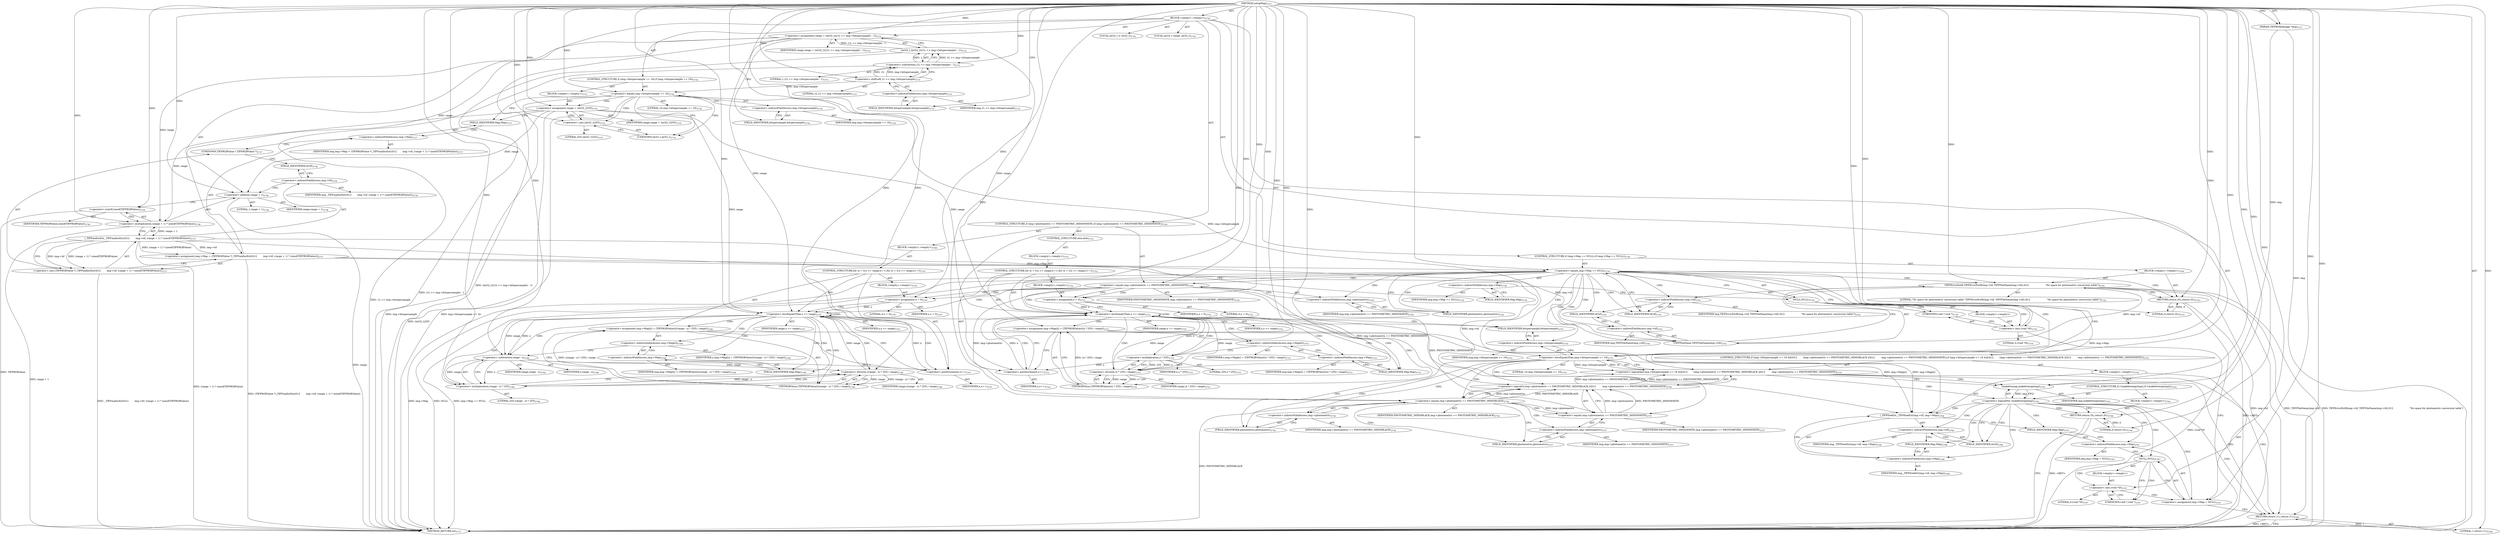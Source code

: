 digraph "setupMap" {  
"60958" [label = <(METHOD,setupMap)<SUB>2727</SUB>> ]
"60959" [label = <(PARAM,TIFFRGBAImage *img)<SUB>2727</SUB>> ]
"60960" [label = <(BLOCK,&lt;empty&gt;,&lt;empty&gt;)<SUB>2728</SUB>> ]
"60961" [label = <(LOCAL,int32_t x: int32_t)<SUB>2729</SUB>> ]
"60962" [label = <(LOCAL,int32_t range: int32_t)<SUB>2729</SUB>> ]
"60963" [label = <(&lt;operator&gt;.assignment,range = (int32_t)((1L &lt;&lt; img-&gt;bitspersample) - 1))<SUB>2731</SUB>> ]
"60964" [label = <(IDENTIFIER,range,range = (int32_t)((1L &lt;&lt; img-&gt;bitspersample) - 1))<SUB>2731</SUB>> ]
"60965" [label = <(int32_t,(int32_t)((1L &lt;&lt; img-&gt;bitspersample) - 1))<SUB>2731</SUB>> ]
"60966" [label = <(&lt;operator&gt;.subtraction,(1L &lt;&lt; img-&gt;bitspersample) - 1)<SUB>2731</SUB>> ]
"60967" [label = <(&lt;operator&gt;.shiftLeft,1L &lt;&lt; img-&gt;bitspersample)<SUB>2731</SUB>> ]
"60968" [label = <(LITERAL,1L,1L &lt;&lt; img-&gt;bitspersample)<SUB>2731</SUB>> ]
"60969" [label = <(&lt;operator&gt;.indirectFieldAccess,img-&gt;bitspersample)<SUB>2731</SUB>> ]
"60970" [label = <(IDENTIFIER,img,1L &lt;&lt; img-&gt;bitspersample)<SUB>2731</SUB>> ]
"60971" [label = <(FIELD_IDENTIFIER,bitspersample,bitspersample)<SUB>2731</SUB>> ]
"60972" [label = <(LITERAL,1,(1L &lt;&lt; img-&gt;bitspersample) - 1)<SUB>2731</SUB>> ]
"60973" [label = <(CONTROL_STRUCTURE,if (img-&gt;bitspersample == 16),if (img-&gt;bitspersample == 16))<SUB>2734</SUB>> ]
"60974" [label = <(&lt;operator&gt;.equals,img-&gt;bitspersample == 16)<SUB>2734</SUB>> ]
"60975" [label = <(&lt;operator&gt;.indirectFieldAccess,img-&gt;bitspersample)<SUB>2734</SUB>> ]
"60976" [label = <(IDENTIFIER,img,img-&gt;bitspersample == 16)<SUB>2734</SUB>> ]
"60977" [label = <(FIELD_IDENTIFIER,bitspersample,bitspersample)<SUB>2734</SUB>> ]
"60978" [label = <(LITERAL,16,img-&gt;bitspersample == 16)<SUB>2734</SUB>> ]
"60979" [label = <(BLOCK,&lt;empty&gt;,&lt;empty&gt;)<SUB>2735</SUB>> ]
"60980" [label = <(&lt;operator&gt;.assignment,range = (int32_t)255)<SUB>2735</SUB>> ]
"60981" [label = <(IDENTIFIER,range,range = (int32_t)255)<SUB>2735</SUB>> ]
"60982" [label = <(&lt;operator&gt;.cast,(int32_t)255)<SUB>2735</SUB>> ]
"60983" [label = <(UNKNOWN,int32_t,int32_t)<SUB>2735</SUB>> ]
"60984" [label = <(LITERAL,255,(int32_t)255)<SUB>2735</SUB>> ]
"60985" [label = <(&lt;operator&gt;.assignment,img-&gt;Map = (TIFFRGBValue *)_TIFFmallocExt(\012        img-&gt;tif, (range + 1) * sizeof(TIFFRGBValue)))<SUB>2737</SUB>> ]
"60986" [label = <(&lt;operator&gt;.indirectFieldAccess,img-&gt;Map)<SUB>2737</SUB>> ]
"60987" [label = <(IDENTIFIER,img,img-&gt;Map = (TIFFRGBValue *)_TIFFmallocExt(\012        img-&gt;tif, (range + 1) * sizeof(TIFFRGBValue)))<SUB>2737</SUB>> ]
"60988" [label = <(FIELD_IDENTIFIER,Map,Map)<SUB>2737</SUB>> ]
"60989" [label = <(&lt;operator&gt;.cast,(TIFFRGBValue *)_TIFFmallocExt(\012        img-&gt;tif, (range + 1) * sizeof(TIFFRGBValue)))<SUB>2737</SUB>> ]
"60990" [label = <(UNKNOWN,TIFFRGBValue *,TIFFRGBValue *)<SUB>2737</SUB>> ]
"60991" [label = <(_TIFFmallocExt,_TIFFmallocExt(\012        img-&gt;tif, (range + 1) * sizeof(TIFFRGBValue)))<SUB>2737</SUB>> ]
"60992" [label = <(&lt;operator&gt;.indirectFieldAccess,img-&gt;tif)<SUB>2738</SUB>> ]
"60993" [label = <(IDENTIFIER,img,_TIFFmallocExt(\012        img-&gt;tif, (range + 1) * sizeof(TIFFRGBValue)))<SUB>2738</SUB>> ]
"60994" [label = <(FIELD_IDENTIFIER,tif,tif)<SUB>2738</SUB>> ]
"60995" [label = <(&lt;operator&gt;.multiplication,(range + 1) * sizeof(TIFFRGBValue))<SUB>2738</SUB>> ]
"60996" [label = <(&lt;operator&gt;.addition,range + 1)<SUB>2738</SUB>> ]
"60997" [label = <(IDENTIFIER,range,range + 1)<SUB>2738</SUB>> ]
"60998" [label = <(LITERAL,1,range + 1)<SUB>2738</SUB>> ]
"60999" [label = <(&lt;operator&gt;.sizeOf,sizeof(TIFFRGBValue))<SUB>2738</SUB>> ]
"61000" [label = <(IDENTIFIER,TIFFRGBValue,sizeof(TIFFRGBValue))<SUB>2738</SUB>> ]
"61001" [label = <(CONTROL_STRUCTURE,if (img-&gt;Map == NULL),if (img-&gt;Map == NULL))<SUB>2739</SUB>> ]
"61002" [label = <(&lt;operator&gt;.equals,img-&gt;Map == NULL)<SUB>2739</SUB>> ]
"61003" [label = <(&lt;operator&gt;.indirectFieldAccess,img-&gt;Map)<SUB>2739</SUB>> ]
"61004" [label = <(IDENTIFIER,img,img-&gt;Map == NULL)<SUB>2739</SUB>> ]
"61005" [label = <(FIELD_IDENTIFIER,Map,Map)<SUB>2739</SUB>> ]
"61006" [label = <(NULL,NULL)<SUB>2739</SUB>> ]
"61007" [label = <(BLOCK,&lt;empty&gt;,&lt;empty&gt;)> ]
"61008" [label = <(&lt;operator&gt;.cast,(void *)0)<SUB>2739</SUB>> ]
"61009" [label = <(UNKNOWN,void *,void *)<SUB>2739</SUB>> ]
"61010" [label = <(LITERAL,0,(void *)0)<SUB>2739</SUB>> ]
"61011" [label = <(BLOCK,&lt;empty&gt;,&lt;empty&gt;)<SUB>2740</SUB>> ]
"61012" [label = <(TIFFErrorExtR,TIFFErrorExtR(img-&gt;tif, TIFFFileName(img-&gt;tif),\012                      &quot;No space for photometric conversion table&quot;))<SUB>2741</SUB>> ]
"61013" [label = <(&lt;operator&gt;.indirectFieldAccess,img-&gt;tif)<SUB>2741</SUB>> ]
"61014" [label = <(IDENTIFIER,img,TIFFErrorExtR(img-&gt;tif, TIFFFileName(img-&gt;tif),\012                      &quot;No space for photometric conversion table&quot;))<SUB>2741</SUB>> ]
"61015" [label = <(FIELD_IDENTIFIER,tif,tif)<SUB>2741</SUB>> ]
"61016" [label = <(TIFFFileName,TIFFFileName(img-&gt;tif))<SUB>2741</SUB>> ]
"61017" [label = <(&lt;operator&gt;.indirectFieldAccess,img-&gt;tif)<SUB>2741</SUB>> ]
"61018" [label = <(IDENTIFIER,img,TIFFFileName(img-&gt;tif))<SUB>2741</SUB>> ]
"61019" [label = <(FIELD_IDENTIFIER,tif,tif)<SUB>2741</SUB>> ]
"61020" [label = <(LITERAL,&quot;No space for photometric conversion table&quot;,TIFFErrorExtR(img-&gt;tif, TIFFFileName(img-&gt;tif),\012                      &quot;No space for photometric conversion table&quot;))<SUB>2742</SUB>> ]
"61021" [label = <(RETURN,return (0);,return (0);)<SUB>2743</SUB>> ]
"61022" [label = <(LITERAL,0,return (0);)<SUB>2743</SUB>> ]
"61023" [label = <(CONTROL_STRUCTURE,if (img-&gt;photometric == PHOTOMETRIC_MINISWHITE),if (img-&gt;photometric == PHOTOMETRIC_MINISWHITE))<SUB>2745</SUB>> ]
"61024" [label = <(&lt;operator&gt;.equals,img-&gt;photometric == PHOTOMETRIC_MINISWHITE)<SUB>2745</SUB>> ]
"61025" [label = <(&lt;operator&gt;.indirectFieldAccess,img-&gt;photometric)<SUB>2745</SUB>> ]
"61026" [label = <(IDENTIFIER,img,img-&gt;photometric == PHOTOMETRIC_MINISWHITE)<SUB>2745</SUB>> ]
"61027" [label = <(FIELD_IDENTIFIER,photometric,photometric)<SUB>2745</SUB>> ]
"61028" [label = <(IDENTIFIER,PHOTOMETRIC_MINISWHITE,img-&gt;photometric == PHOTOMETRIC_MINISWHITE)<SUB>2745</SUB>> ]
"61029" [label = <(BLOCK,&lt;empty&gt;,&lt;empty&gt;)<SUB>2746</SUB>> ]
"61030" [label = <(CONTROL_STRUCTURE,for (x = 0;x &lt;= range;x++),for (x = 0;x &lt;= range;x++))<SUB>2747</SUB>> ]
"61031" [label = <(BLOCK,&lt;empty&gt;,&lt;empty&gt;)<SUB>2747</SUB>> ]
"61032" [label = <(&lt;operator&gt;.assignment,x = 0)<SUB>2747</SUB>> ]
"61033" [label = <(IDENTIFIER,x,x = 0)<SUB>2747</SUB>> ]
"61034" [label = <(LITERAL,0,x = 0)<SUB>2747</SUB>> ]
"61035" [label = <(&lt;operator&gt;.lessEqualsThan,x &lt;= range)<SUB>2747</SUB>> ]
"61036" [label = <(IDENTIFIER,x,x &lt;= range)<SUB>2747</SUB>> ]
"61037" [label = <(IDENTIFIER,range,x &lt;= range)<SUB>2747</SUB>> ]
"61038" [label = <(&lt;operator&gt;.postIncrement,x++)<SUB>2747</SUB>> ]
"61039" [label = <(IDENTIFIER,x,x++)<SUB>2747</SUB>> ]
"61040" [label = <(&lt;operator&gt;.assignment,img-&gt;Map[x] = (TIFFRGBValue)(((range - x) * 255) / range))<SUB>2748</SUB>> ]
"61041" [label = <(&lt;operator&gt;.indirectIndexAccess,img-&gt;Map[x])<SUB>2748</SUB>> ]
"61042" [label = <(&lt;operator&gt;.indirectFieldAccess,img-&gt;Map)<SUB>2748</SUB>> ]
"61043" [label = <(IDENTIFIER,img,img-&gt;Map[x] = (TIFFRGBValue)(((range - x) * 255) / range))<SUB>2748</SUB>> ]
"61044" [label = <(FIELD_IDENTIFIER,Map,Map)<SUB>2748</SUB>> ]
"61045" [label = <(IDENTIFIER,x,img-&gt;Map[x] = (TIFFRGBValue)(((range - x) * 255) / range))<SUB>2748</SUB>> ]
"61046" [label = <(TIFFRGBValue,(TIFFRGBValue)(((range - x) * 255) / range))<SUB>2748</SUB>> ]
"61047" [label = <(&lt;operator&gt;.division,((range - x) * 255) / range)<SUB>2748</SUB>> ]
"61048" [label = <(&lt;operator&gt;.multiplication,(range - x) * 255)<SUB>2748</SUB>> ]
"61049" [label = <(&lt;operator&gt;.subtraction,range - x)<SUB>2748</SUB>> ]
"61050" [label = <(IDENTIFIER,range,range - x)<SUB>2748</SUB>> ]
"61051" [label = <(IDENTIFIER,x,range - x)<SUB>2748</SUB>> ]
"61052" [label = <(LITERAL,255,(range - x) * 255)<SUB>2748</SUB>> ]
"61053" [label = <(IDENTIFIER,range,((range - x) * 255) / range)<SUB>2748</SUB>> ]
"61054" [label = <(CONTROL_STRUCTURE,else,else)<SUB>2751</SUB>> ]
"61055" [label = <(BLOCK,&lt;empty&gt;,&lt;empty&gt;)<SUB>2751</SUB>> ]
"61056" [label = <(CONTROL_STRUCTURE,for (x = 0;x &lt;= range;x++),for (x = 0;x &lt;= range;x++))<SUB>2752</SUB>> ]
"61057" [label = <(BLOCK,&lt;empty&gt;,&lt;empty&gt;)<SUB>2752</SUB>> ]
"61058" [label = <(&lt;operator&gt;.assignment,x = 0)<SUB>2752</SUB>> ]
"61059" [label = <(IDENTIFIER,x,x = 0)<SUB>2752</SUB>> ]
"61060" [label = <(LITERAL,0,x = 0)<SUB>2752</SUB>> ]
"61061" [label = <(&lt;operator&gt;.lessEqualsThan,x &lt;= range)<SUB>2752</SUB>> ]
"61062" [label = <(IDENTIFIER,x,x &lt;= range)<SUB>2752</SUB>> ]
"61063" [label = <(IDENTIFIER,range,x &lt;= range)<SUB>2752</SUB>> ]
"61064" [label = <(&lt;operator&gt;.postIncrement,x++)<SUB>2752</SUB>> ]
"61065" [label = <(IDENTIFIER,x,x++)<SUB>2752</SUB>> ]
"61066" [label = <(&lt;operator&gt;.assignment,img-&gt;Map[x] = (TIFFRGBValue)((x * 255) / range))<SUB>2753</SUB>> ]
"61067" [label = <(&lt;operator&gt;.indirectIndexAccess,img-&gt;Map[x])<SUB>2753</SUB>> ]
"61068" [label = <(&lt;operator&gt;.indirectFieldAccess,img-&gt;Map)<SUB>2753</SUB>> ]
"61069" [label = <(IDENTIFIER,img,img-&gt;Map[x] = (TIFFRGBValue)((x * 255) / range))<SUB>2753</SUB>> ]
"61070" [label = <(FIELD_IDENTIFIER,Map,Map)<SUB>2753</SUB>> ]
"61071" [label = <(IDENTIFIER,x,img-&gt;Map[x] = (TIFFRGBValue)((x * 255) / range))<SUB>2753</SUB>> ]
"61072" [label = <(TIFFRGBValue,(TIFFRGBValue)((x * 255) / range))<SUB>2753</SUB>> ]
"61073" [label = <(&lt;operator&gt;.division,(x * 255) / range)<SUB>2753</SUB>> ]
"61074" [label = <(&lt;operator&gt;.multiplication,x * 255)<SUB>2753</SUB>> ]
"61075" [label = <(IDENTIFIER,x,x * 255)<SUB>2753</SUB>> ]
"61076" [label = <(LITERAL,255,x * 255)<SUB>2753</SUB>> ]
"61077" [label = <(IDENTIFIER,range,(x * 255) / range)<SUB>2753</SUB>> ]
"61078" [label = <(CONTROL_STRUCTURE,if (img-&gt;bitspersample &lt;= 16 &amp;&amp;\012        (img-&gt;photometric == PHOTOMETRIC_MINISBLACK ||\012         img-&gt;photometric == PHOTOMETRIC_MINISWHITE)),if (img-&gt;bitspersample &lt;= 16 &amp;&amp;\012        (img-&gt;photometric == PHOTOMETRIC_MINISBLACK ||\012         img-&gt;photometric == PHOTOMETRIC_MINISWHITE)))<SUB>2755</SUB>> ]
"61079" [label = <(&lt;operator&gt;.logicalAnd,img-&gt;bitspersample &lt;= 16 &amp;&amp;\012        (img-&gt;photometric == PHOTOMETRIC_MINISBLACK ||\012         img-&gt;photometric == PHOTOMETRIC_MINISWHITE))<SUB>2755</SUB>> ]
"61080" [label = <(&lt;operator&gt;.lessEqualsThan,img-&gt;bitspersample &lt;= 16)<SUB>2755</SUB>> ]
"61081" [label = <(&lt;operator&gt;.indirectFieldAccess,img-&gt;bitspersample)<SUB>2755</SUB>> ]
"61082" [label = <(IDENTIFIER,img,img-&gt;bitspersample &lt;= 16)<SUB>2755</SUB>> ]
"61083" [label = <(FIELD_IDENTIFIER,bitspersample,bitspersample)<SUB>2755</SUB>> ]
"61084" [label = <(LITERAL,16,img-&gt;bitspersample &lt;= 16)<SUB>2755</SUB>> ]
"61085" [label = <(&lt;operator&gt;.logicalOr,img-&gt;photometric == PHOTOMETRIC_MINISBLACK ||\012         img-&gt;photometric == PHOTOMETRIC_MINISWHITE)<SUB>2756</SUB>> ]
"61086" [label = <(&lt;operator&gt;.equals,img-&gt;photometric == PHOTOMETRIC_MINISBLACK)<SUB>2756</SUB>> ]
"61087" [label = <(&lt;operator&gt;.indirectFieldAccess,img-&gt;photometric)<SUB>2756</SUB>> ]
"61088" [label = <(IDENTIFIER,img,img-&gt;photometric == PHOTOMETRIC_MINISBLACK)<SUB>2756</SUB>> ]
"61089" [label = <(FIELD_IDENTIFIER,photometric,photometric)<SUB>2756</SUB>> ]
"61090" [label = <(IDENTIFIER,PHOTOMETRIC_MINISBLACK,img-&gt;photometric == PHOTOMETRIC_MINISBLACK)<SUB>2756</SUB>> ]
"61091" [label = <(&lt;operator&gt;.equals,img-&gt;photometric == PHOTOMETRIC_MINISWHITE)<SUB>2757</SUB>> ]
"61092" [label = <(&lt;operator&gt;.indirectFieldAccess,img-&gt;photometric)<SUB>2757</SUB>> ]
"61093" [label = <(IDENTIFIER,img,img-&gt;photometric == PHOTOMETRIC_MINISWHITE)<SUB>2757</SUB>> ]
"61094" [label = <(FIELD_IDENTIFIER,photometric,photometric)<SUB>2757</SUB>> ]
"61095" [label = <(IDENTIFIER,PHOTOMETRIC_MINISWHITE,img-&gt;photometric == PHOTOMETRIC_MINISWHITE)<SUB>2757</SUB>> ]
"61096" [label = <(BLOCK,&lt;empty&gt;,&lt;empty&gt;)<SUB>2758</SUB>> ]
"61097" [label = <(CONTROL_STRUCTURE,if (!makebwmap(img)),if (!makebwmap(img)))<SUB>2763</SUB>> ]
"61098" [label = <(&lt;operator&gt;.logicalNot,!makebwmap(img))<SUB>2763</SUB>> ]
"61099" [label = <(makebwmap,makebwmap(img))<SUB>2763</SUB>> ]
"61100" [label = <(IDENTIFIER,img,makebwmap(img))<SUB>2763</SUB>> ]
"61101" [label = <(BLOCK,&lt;empty&gt;,&lt;empty&gt;)<SUB>2764</SUB>> ]
"61102" [label = <(RETURN,return (0);,return (0);)<SUB>2764</SUB>> ]
"61103" [label = <(LITERAL,0,return (0);)<SUB>2764</SUB>> ]
"61104" [label = <(_TIFFfreeExt,_TIFFfreeExt(img-&gt;tif, img-&gt;Map))<SUB>2766</SUB>> ]
"61105" [label = <(&lt;operator&gt;.indirectFieldAccess,img-&gt;tif)<SUB>2766</SUB>> ]
"61106" [label = <(IDENTIFIER,img,_TIFFfreeExt(img-&gt;tif, img-&gt;Map))<SUB>2766</SUB>> ]
"61107" [label = <(FIELD_IDENTIFIER,tif,tif)<SUB>2766</SUB>> ]
"61108" [label = <(&lt;operator&gt;.indirectFieldAccess,img-&gt;Map)<SUB>2766</SUB>> ]
"61109" [label = <(IDENTIFIER,img,_TIFFfreeExt(img-&gt;tif, img-&gt;Map))<SUB>2766</SUB>> ]
"61110" [label = <(FIELD_IDENTIFIER,Map,Map)<SUB>2766</SUB>> ]
"61111" [label = <(&lt;operator&gt;.assignment,img-&gt;Map = NULL)<SUB>2767</SUB>> ]
"61112" [label = <(&lt;operator&gt;.indirectFieldAccess,img-&gt;Map)<SUB>2767</SUB>> ]
"61113" [label = <(IDENTIFIER,img,img-&gt;Map = NULL)<SUB>2767</SUB>> ]
"61114" [label = <(FIELD_IDENTIFIER,Map,Map)<SUB>2767</SUB>> ]
"61115" [label = <(NULL,NULL)<SUB>2767</SUB>> ]
"61116" [label = <(BLOCK,&lt;empty&gt;,&lt;empty&gt;)> ]
"61117" [label = <(&lt;operator&gt;.cast,(void *)0)<SUB>2767</SUB>> ]
"61118" [label = <(UNKNOWN,void *,void *)<SUB>2767</SUB>> ]
"61119" [label = <(LITERAL,0,(void *)0)<SUB>2767</SUB>> ]
"61120" [label = <(RETURN,return (1);,return (1);)<SUB>2769</SUB>> ]
"61121" [label = <(LITERAL,1,return (1);)<SUB>2769</SUB>> ]
"61122" [label = <(METHOD_RETURN,int)<SUB>2727</SUB>> ]
  "60958" -> "60959"  [ label = "AST: "] 
  "60958" -> "60960"  [ label = "AST: "] 
  "60958" -> "61122"  [ label = "AST: "] 
  "60960" -> "60961"  [ label = "AST: "] 
  "60960" -> "60962"  [ label = "AST: "] 
  "60960" -> "60963"  [ label = "AST: "] 
  "60960" -> "60973"  [ label = "AST: "] 
  "60960" -> "60985"  [ label = "AST: "] 
  "60960" -> "61001"  [ label = "AST: "] 
  "60960" -> "61023"  [ label = "AST: "] 
  "60960" -> "61078"  [ label = "AST: "] 
  "60960" -> "61120"  [ label = "AST: "] 
  "60963" -> "60964"  [ label = "AST: "] 
  "60963" -> "60965"  [ label = "AST: "] 
  "60965" -> "60966"  [ label = "AST: "] 
  "60966" -> "60967"  [ label = "AST: "] 
  "60966" -> "60972"  [ label = "AST: "] 
  "60967" -> "60968"  [ label = "AST: "] 
  "60967" -> "60969"  [ label = "AST: "] 
  "60969" -> "60970"  [ label = "AST: "] 
  "60969" -> "60971"  [ label = "AST: "] 
  "60973" -> "60974"  [ label = "AST: "] 
  "60973" -> "60979"  [ label = "AST: "] 
  "60974" -> "60975"  [ label = "AST: "] 
  "60974" -> "60978"  [ label = "AST: "] 
  "60975" -> "60976"  [ label = "AST: "] 
  "60975" -> "60977"  [ label = "AST: "] 
  "60979" -> "60980"  [ label = "AST: "] 
  "60980" -> "60981"  [ label = "AST: "] 
  "60980" -> "60982"  [ label = "AST: "] 
  "60982" -> "60983"  [ label = "AST: "] 
  "60982" -> "60984"  [ label = "AST: "] 
  "60985" -> "60986"  [ label = "AST: "] 
  "60985" -> "60989"  [ label = "AST: "] 
  "60986" -> "60987"  [ label = "AST: "] 
  "60986" -> "60988"  [ label = "AST: "] 
  "60989" -> "60990"  [ label = "AST: "] 
  "60989" -> "60991"  [ label = "AST: "] 
  "60991" -> "60992"  [ label = "AST: "] 
  "60991" -> "60995"  [ label = "AST: "] 
  "60992" -> "60993"  [ label = "AST: "] 
  "60992" -> "60994"  [ label = "AST: "] 
  "60995" -> "60996"  [ label = "AST: "] 
  "60995" -> "60999"  [ label = "AST: "] 
  "60996" -> "60997"  [ label = "AST: "] 
  "60996" -> "60998"  [ label = "AST: "] 
  "60999" -> "61000"  [ label = "AST: "] 
  "61001" -> "61002"  [ label = "AST: "] 
  "61001" -> "61011"  [ label = "AST: "] 
  "61002" -> "61003"  [ label = "AST: "] 
  "61002" -> "61006"  [ label = "AST: "] 
  "61003" -> "61004"  [ label = "AST: "] 
  "61003" -> "61005"  [ label = "AST: "] 
  "61006" -> "61007"  [ label = "AST: "] 
  "61007" -> "61008"  [ label = "AST: "] 
  "61008" -> "61009"  [ label = "AST: "] 
  "61008" -> "61010"  [ label = "AST: "] 
  "61011" -> "61012"  [ label = "AST: "] 
  "61011" -> "61021"  [ label = "AST: "] 
  "61012" -> "61013"  [ label = "AST: "] 
  "61012" -> "61016"  [ label = "AST: "] 
  "61012" -> "61020"  [ label = "AST: "] 
  "61013" -> "61014"  [ label = "AST: "] 
  "61013" -> "61015"  [ label = "AST: "] 
  "61016" -> "61017"  [ label = "AST: "] 
  "61017" -> "61018"  [ label = "AST: "] 
  "61017" -> "61019"  [ label = "AST: "] 
  "61021" -> "61022"  [ label = "AST: "] 
  "61023" -> "61024"  [ label = "AST: "] 
  "61023" -> "61029"  [ label = "AST: "] 
  "61023" -> "61054"  [ label = "AST: "] 
  "61024" -> "61025"  [ label = "AST: "] 
  "61024" -> "61028"  [ label = "AST: "] 
  "61025" -> "61026"  [ label = "AST: "] 
  "61025" -> "61027"  [ label = "AST: "] 
  "61029" -> "61030"  [ label = "AST: "] 
  "61030" -> "61031"  [ label = "AST: "] 
  "61030" -> "61035"  [ label = "AST: "] 
  "61030" -> "61038"  [ label = "AST: "] 
  "61030" -> "61040"  [ label = "AST: "] 
  "61031" -> "61032"  [ label = "AST: "] 
  "61032" -> "61033"  [ label = "AST: "] 
  "61032" -> "61034"  [ label = "AST: "] 
  "61035" -> "61036"  [ label = "AST: "] 
  "61035" -> "61037"  [ label = "AST: "] 
  "61038" -> "61039"  [ label = "AST: "] 
  "61040" -> "61041"  [ label = "AST: "] 
  "61040" -> "61046"  [ label = "AST: "] 
  "61041" -> "61042"  [ label = "AST: "] 
  "61041" -> "61045"  [ label = "AST: "] 
  "61042" -> "61043"  [ label = "AST: "] 
  "61042" -> "61044"  [ label = "AST: "] 
  "61046" -> "61047"  [ label = "AST: "] 
  "61047" -> "61048"  [ label = "AST: "] 
  "61047" -> "61053"  [ label = "AST: "] 
  "61048" -> "61049"  [ label = "AST: "] 
  "61048" -> "61052"  [ label = "AST: "] 
  "61049" -> "61050"  [ label = "AST: "] 
  "61049" -> "61051"  [ label = "AST: "] 
  "61054" -> "61055"  [ label = "AST: "] 
  "61055" -> "61056"  [ label = "AST: "] 
  "61056" -> "61057"  [ label = "AST: "] 
  "61056" -> "61061"  [ label = "AST: "] 
  "61056" -> "61064"  [ label = "AST: "] 
  "61056" -> "61066"  [ label = "AST: "] 
  "61057" -> "61058"  [ label = "AST: "] 
  "61058" -> "61059"  [ label = "AST: "] 
  "61058" -> "61060"  [ label = "AST: "] 
  "61061" -> "61062"  [ label = "AST: "] 
  "61061" -> "61063"  [ label = "AST: "] 
  "61064" -> "61065"  [ label = "AST: "] 
  "61066" -> "61067"  [ label = "AST: "] 
  "61066" -> "61072"  [ label = "AST: "] 
  "61067" -> "61068"  [ label = "AST: "] 
  "61067" -> "61071"  [ label = "AST: "] 
  "61068" -> "61069"  [ label = "AST: "] 
  "61068" -> "61070"  [ label = "AST: "] 
  "61072" -> "61073"  [ label = "AST: "] 
  "61073" -> "61074"  [ label = "AST: "] 
  "61073" -> "61077"  [ label = "AST: "] 
  "61074" -> "61075"  [ label = "AST: "] 
  "61074" -> "61076"  [ label = "AST: "] 
  "61078" -> "61079"  [ label = "AST: "] 
  "61078" -> "61096"  [ label = "AST: "] 
  "61079" -> "61080"  [ label = "AST: "] 
  "61079" -> "61085"  [ label = "AST: "] 
  "61080" -> "61081"  [ label = "AST: "] 
  "61080" -> "61084"  [ label = "AST: "] 
  "61081" -> "61082"  [ label = "AST: "] 
  "61081" -> "61083"  [ label = "AST: "] 
  "61085" -> "61086"  [ label = "AST: "] 
  "61085" -> "61091"  [ label = "AST: "] 
  "61086" -> "61087"  [ label = "AST: "] 
  "61086" -> "61090"  [ label = "AST: "] 
  "61087" -> "61088"  [ label = "AST: "] 
  "61087" -> "61089"  [ label = "AST: "] 
  "61091" -> "61092"  [ label = "AST: "] 
  "61091" -> "61095"  [ label = "AST: "] 
  "61092" -> "61093"  [ label = "AST: "] 
  "61092" -> "61094"  [ label = "AST: "] 
  "61096" -> "61097"  [ label = "AST: "] 
  "61096" -> "61104"  [ label = "AST: "] 
  "61096" -> "61111"  [ label = "AST: "] 
  "61097" -> "61098"  [ label = "AST: "] 
  "61097" -> "61101"  [ label = "AST: "] 
  "61098" -> "61099"  [ label = "AST: "] 
  "61099" -> "61100"  [ label = "AST: "] 
  "61101" -> "61102"  [ label = "AST: "] 
  "61102" -> "61103"  [ label = "AST: "] 
  "61104" -> "61105"  [ label = "AST: "] 
  "61104" -> "61108"  [ label = "AST: "] 
  "61105" -> "61106"  [ label = "AST: "] 
  "61105" -> "61107"  [ label = "AST: "] 
  "61108" -> "61109"  [ label = "AST: "] 
  "61108" -> "61110"  [ label = "AST: "] 
  "61111" -> "61112"  [ label = "AST: "] 
  "61111" -> "61115"  [ label = "AST: "] 
  "61112" -> "61113"  [ label = "AST: "] 
  "61112" -> "61114"  [ label = "AST: "] 
  "61115" -> "61116"  [ label = "AST: "] 
  "61116" -> "61117"  [ label = "AST: "] 
  "61117" -> "61118"  [ label = "AST: "] 
  "61117" -> "61119"  [ label = "AST: "] 
  "61120" -> "61121"  [ label = "AST: "] 
  "60963" -> "60977"  [ label = "CFG: "] 
  "60985" -> "61005"  [ label = "CFG: "] 
  "61120" -> "61122"  [ label = "CFG: "] 
  "60965" -> "60963"  [ label = "CFG: "] 
  "60974" -> "60983"  [ label = "CFG: "] 
  "60974" -> "60988"  [ label = "CFG: "] 
  "60986" -> "60990"  [ label = "CFG: "] 
  "60989" -> "60985"  [ label = "CFG: "] 
  "61002" -> "61015"  [ label = "CFG: "] 
  "61002" -> "61027"  [ label = "CFG: "] 
  "61024" -> "61032"  [ label = "CFG: "] 
  "61024" -> "61058"  [ label = "CFG: "] 
  "61079" -> "61099"  [ label = "CFG: "] 
  "61079" -> "61120"  [ label = "CFG: "] 
  "60966" -> "60965"  [ label = "CFG: "] 
  "60975" -> "60974"  [ label = "CFG: "] 
  "60980" -> "60988"  [ label = "CFG: "] 
  "60988" -> "60986"  [ label = "CFG: "] 
  "60990" -> "60994"  [ label = "CFG: "] 
  "60991" -> "60989"  [ label = "CFG: "] 
  "61003" -> "61006"  [ label = "CFG: "] 
  "61006" -> "61009"  [ label = "CFG: "] 
  "61006" -> "61002"  [ label = "CFG: "] 
  "61012" -> "61021"  [ label = "CFG: "] 
  "61021" -> "61122"  [ label = "CFG: "] 
  "61025" -> "61024"  [ label = "CFG: "] 
  "61080" -> "61079"  [ label = "CFG: "] 
  "61080" -> "61089"  [ label = "CFG: "] 
  "61085" -> "61079"  [ label = "CFG: "] 
  "61104" -> "61114"  [ label = "CFG: "] 
  "61111" -> "61120"  [ label = "CFG: "] 
  "60967" -> "60966"  [ label = "CFG: "] 
  "60977" -> "60975"  [ label = "CFG: "] 
  "60982" -> "60980"  [ label = "CFG: "] 
  "60992" -> "60996"  [ label = "CFG: "] 
  "60995" -> "60991"  [ label = "CFG: "] 
  "61005" -> "61003"  [ label = "CFG: "] 
  "61013" -> "61019"  [ label = "CFG: "] 
  "61016" -> "61012"  [ label = "CFG: "] 
  "61027" -> "61025"  [ label = "CFG: "] 
  "61035" -> "61044"  [ label = "CFG: "] 
  "61035" -> "61083"  [ label = "CFG: "] 
  "61038" -> "61035"  [ label = "CFG: "] 
  "61040" -> "61038"  [ label = "CFG: "] 
  "61081" -> "61080"  [ label = "CFG: "] 
  "61086" -> "61085"  [ label = "CFG: "] 
  "61086" -> "61094"  [ label = "CFG: "] 
  "61091" -> "61085"  [ label = "CFG: "] 
  "61098" -> "61102"  [ label = "CFG: "] 
  "61098" -> "61107"  [ label = "CFG: "] 
  "61105" -> "61110"  [ label = "CFG: "] 
  "61108" -> "61104"  [ label = "CFG: "] 
  "61112" -> "61115"  [ label = "CFG: "] 
  "61115" -> "61118"  [ label = "CFG: "] 
  "61115" -> "61111"  [ label = "CFG: "] 
  "60969" -> "60967"  [ label = "CFG: "] 
  "60983" -> "60982"  [ label = "CFG: "] 
  "60994" -> "60992"  [ label = "CFG: "] 
  "60996" -> "60999"  [ label = "CFG: "] 
  "60999" -> "60995"  [ label = "CFG: "] 
  "61008" -> "61002"  [ label = "CFG: "] 
  "61015" -> "61013"  [ label = "CFG: "] 
  "61017" -> "61016"  [ label = "CFG: "] 
  "61032" -> "61035"  [ label = "CFG: "] 
  "61041" -> "61049"  [ label = "CFG: "] 
  "61046" -> "61040"  [ label = "CFG: "] 
  "61061" -> "61070"  [ label = "CFG: "] 
  "61061" -> "61083"  [ label = "CFG: "] 
  "61064" -> "61061"  [ label = "CFG: "] 
  "61066" -> "61064"  [ label = "CFG: "] 
  "61083" -> "61081"  [ label = "CFG: "] 
  "61087" -> "61086"  [ label = "CFG: "] 
  "61092" -> "61091"  [ label = "CFG: "] 
  "61099" -> "61098"  [ label = "CFG: "] 
  "61102" -> "61122"  [ label = "CFG: "] 
  "61107" -> "61105"  [ label = "CFG: "] 
  "61110" -> "61108"  [ label = "CFG: "] 
  "61114" -> "61112"  [ label = "CFG: "] 
  "60971" -> "60969"  [ label = "CFG: "] 
  "61009" -> "61008"  [ label = "CFG: "] 
  "61019" -> "61017"  [ label = "CFG: "] 
  "61042" -> "61041"  [ label = "CFG: "] 
  "61047" -> "61046"  [ label = "CFG: "] 
  "61058" -> "61061"  [ label = "CFG: "] 
  "61067" -> "61074"  [ label = "CFG: "] 
  "61072" -> "61066"  [ label = "CFG: "] 
  "61089" -> "61087"  [ label = "CFG: "] 
  "61094" -> "61092"  [ label = "CFG: "] 
  "61117" -> "61111"  [ label = "CFG: "] 
  "61044" -> "61042"  [ label = "CFG: "] 
  "61048" -> "61047"  [ label = "CFG: "] 
  "61068" -> "61067"  [ label = "CFG: "] 
  "61073" -> "61072"  [ label = "CFG: "] 
  "61118" -> "61117"  [ label = "CFG: "] 
  "61049" -> "61048"  [ label = "CFG: "] 
  "61070" -> "61068"  [ label = "CFG: "] 
  "61074" -> "61073"  [ label = "CFG: "] 
  "60958" -> "60971"  [ label = "CFG: "] 
  "61120" -> "61122"  [ label = "DDG: &lt;RET&gt;"] 
  "61102" -> "61122"  [ label = "DDG: &lt;RET&gt;"] 
  "61021" -> "61122"  [ label = "DDG: &lt;RET&gt;"] 
  "60959" -> "61122"  [ label = "DDG: img"] 
  "60966" -> "61122"  [ label = "DDG: 1L &lt;&lt; img-&gt;bitspersample"] 
  "60965" -> "61122"  [ label = "DDG: (1L &lt;&lt; img-&gt;bitspersample) - 1"] 
  "60963" -> "61122"  [ label = "DDG: (int32_t)((1L &lt;&lt; img-&gt;bitspersample) - 1)"] 
  "60974" -> "61122"  [ label = "DDG: img-&gt;bitspersample"] 
  "60974" -> "61122"  [ label = "DDG: img-&gt;bitspersample == 16"] 
  "60980" -> "61122"  [ label = "DDG: (int32_t)255"] 
  "60996" -> "61122"  [ label = "DDG: range"] 
  "60995" -> "61122"  [ label = "DDG: range + 1"] 
  "60991" -> "61122"  [ label = "DDG: (range + 1) * sizeof(TIFFRGBValue)"] 
  "60989" -> "61122"  [ label = "DDG: _TIFFmallocExt(\012        img-&gt;tif, (range + 1) * sizeof(TIFFRGBValue))"] 
  "60985" -> "61122"  [ label = "DDG: (TIFFRGBValue *)_TIFFmallocExt(\012        img-&gt;tif, (range + 1) * sizeof(TIFFRGBValue))"] 
  "61002" -> "61122"  [ label = "DDG: img-&gt;Map"] 
  "61002" -> "61122"  [ label = "DDG: NULL"] 
  "61008" -> "61122"  [ label = "DDG: (void *)0"] 
  "61002" -> "61122"  [ label = "DDG: img-&gt;Map == NULL"] 
  "61012" -> "61122"  [ label = "DDG: img-&gt;tif"] 
  "61012" -> "61122"  [ label = "DDG: TIFFFileName(img-&gt;tif)"] 
  "61012" -> "61122"  [ label = "DDG: TIFFErrorExtR(img-&gt;tif, TIFFFileName(img-&gt;tif),\012                      &quot;No space for photometric conversion table&quot;)"] 
  "61086" -> "61122"  [ label = "DDG: PHOTOMETRIC_MINISBLACK"] 
  "60999" -> "61122"  [ label = "DDG: TIFFRGBValue"] 
  "60958" -> "60959"  [ label = "DDG: "] 
  "60965" -> "60963"  [ label = "DDG: (1L &lt;&lt; img-&gt;bitspersample) - 1"] 
  "60991" -> "60985"  [ label = "DDG: img-&gt;tif"] 
  "60991" -> "60985"  [ label = "DDG: (range + 1) * sizeof(TIFFRGBValue)"] 
  "61121" -> "61120"  [ label = "DDG: 1"] 
  "60958" -> "61120"  [ label = "DDG: "] 
  "60958" -> "60963"  [ label = "DDG: "] 
  "60958" -> "61121"  [ label = "DDG: "] 
  "60966" -> "60965"  [ label = "DDG: 1L &lt;&lt; img-&gt;bitspersample"] 
  "60966" -> "60965"  [ label = "DDG: 1"] 
  "60967" -> "60974"  [ label = "DDG: img-&gt;bitspersample"] 
  "60958" -> "60974"  [ label = "DDG: "] 
  "60958" -> "60980"  [ label = "DDG: "] 
  "60991" -> "60989"  [ label = "DDG: img-&gt;tif"] 
  "60991" -> "60989"  [ label = "DDG: (range + 1) * sizeof(TIFFRGBValue)"] 
  "60985" -> "61002"  [ label = "DDG: img-&gt;Map"] 
  "60958" -> "61002"  [ label = "DDG: "] 
  "61022" -> "61021"  [ label = "DDG: 0"] 
  "60958" -> "61021"  [ label = "DDG: "] 
  "60958" -> "61024"  [ label = "DDG: "] 
  "61080" -> "61079"  [ label = "DDG: img-&gt;bitspersample"] 
  "61080" -> "61079"  [ label = "DDG: 16"] 
  "61085" -> "61079"  [ label = "DDG: img-&gt;photometric == PHOTOMETRIC_MINISBLACK"] 
  "61085" -> "61079"  [ label = "DDG: img-&gt;photometric == PHOTOMETRIC_MINISWHITE"] 
  "60958" -> "61111"  [ label = "DDG: "] 
  "60967" -> "60966"  [ label = "DDG: 1L"] 
  "60967" -> "60966"  [ label = "DDG: img-&gt;bitspersample"] 
  "60958" -> "60966"  [ label = "DDG: "] 
  "60995" -> "60991"  [ label = "DDG: range + 1"] 
  "61016" -> "61012"  [ label = "DDG: img-&gt;tif"] 
  "60958" -> "61012"  [ label = "DDG: "] 
  "60958" -> "61022"  [ label = "DDG: "] 
  "61046" -> "61040"  [ label = "DDG: ((range - x) * 255) / range"] 
  "60974" -> "61080"  [ label = "DDG: img-&gt;bitspersample"] 
  "60958" -> "61080"  [ label = "DDG: "] 
  "61086" -> "61085"  [ label = "DDG: img-&gt;photometric"] 
  "61086" -> "61085"  [ label = "DDG: PHOTOMETRIC_MINISBLACK"] 
  "61024" -> "61085"  [ label = "DDG: img-&gt;photometric == PHOTOMETRIC_MINISWHITE"] 
  "61091" -> "61085"  [ label = "DDG: img-&gt;photometric"] 
  "61091" -> "61085"  [ label = "DDG: PHOTOMETRIC_MINISWHITE"] 
  "60991" -> "61104"  [ label = "DDG: img-&gt;tif"] 
  "61002" -> "61104"  [ label = "DDG: img-&gt;Map"] 
  "61066" -> "61104"  [ label = "DDG: img-&gt;Map[x]"] 
  "61040" -> "61104"  [ label = "DDG: img-&gt;Map[x]"] 
  "60958" -> "60967"  [ label = "DDG: "] 
  "60958" -> "60982"  [ label = "DDG: "] 
  "60963" -> "60995"  [ label = "DDG: range"] 
  "60980" -> "60995"  [ label = "DDG: range"] 
  "60958" -> "60995"  [ label = "DDG: "] 
  "60958" -> "61008"  [ label = "DDG: "] 
  "60991" -> "61016"  [ label = "DDG: img-&gt;tif"] 
  "60958" -> "61032"  [ label = "DDG: "] 
  "61032" -> "61035"  [ label = "DDG: x"] 
  "61038" -> "61035"  [ label = "DDG: x"] 
  "60958" -> "61035"  [ label = "DDG: "] 
  "61047" -> "61035"  [ label = "DDG: range"] 
  "60963" -> "61035"  [ label = "DDG: range"] 
  "60980" -> "61035"  [ label = "DDG: range"] 
  "61049" -> "61038"  [ label = "DDG: x"] 
  "60958" -> "61038"  [ label = "DDG: "] 
  "61072" -> "61066"  [ label = "DDG: (x * 255) / range"] 
  "61024" -> "61086"  [ label = "DDG: img-&gt;photometric"] 
  "60958" -> "61086"  [ label = "DDG: "] 
  "61086" -> "61091"  [ label = "DDG: img-&gt;photometric"] 
  "61024" -> "61091"  [ label = "DDG: PHOTOMETRIC_MINISWHITE"] 
  "60958" -> "61091"  [ label = "DDG: "] 
  "61099" -> "61098"  [ label = "DDG: img"] 
  "61103" -> "61102"  [ label = "DDG: 0"] 
  "60958" -> "61102"  [ label = "DDG: "] 
  "60963" -> "60996"  [ label = "DDG: range"] 
  "60980" -> "60996"  [ label = "DDG: range"] 
  "60958" -> "60996"  [ label = "DDG: "] 
  "60958" -> "60999"  [ label = "DDG: "] 
  "61047" -> "61046"  [ label = "DDG: (range - x) * 255"] 
  "61047" -> "61046"  [ label = "DDG: range"] 
  "60958" -> "61058"  [ label = "DDG: "] 
  "61058" -> "61061"  [ label = "DDG: x"] 
  "61064" -> "61061"  [ label = "DDG: x"] 
  "60958" -> "61061"  [ label = "DDG: "] 
  "61073" -> "61061"  [ label = "DDG: range"] 
  "60963" -> "61061"  [ label = "DDG: range"] 
  "60980" -> "61061"  [ label = "DDG: range"] 
  "61074" -> "61064"  [ label = "DDG: x"] 
  "60958" -> "61064"  [ label = "DDG: "] 
  "60959" -> "61099"  [ label = "DDG: img"] 
  "60958" -> "61099"  [ label = "DDG: "] 
  "60958" -> "61103"  [ label = "DDG: "] 
  "60958" -> "61117"  [ label = "DDG: "] 
  "61048" -> "61047"  [ label = "DDG: range - x"] 
  "61048" -> "61047"  [ label = "DDG: 255"] 
  "61049" -> "61047"  [ label = "DDG: range"] 
  "60958" -> "61047"  [ label = "DDG: "] 
  "61073" -> "61072"  [ label = "DDG: x * 255"] 
  "61073" -> "61072"  [ label = "DDG: range"] 
  "61049" -> "61048"  [ label = "DDG: range"] 
  "61049" -> "61048"  [ label = "DDG: x"] 
  "60958" -> "61048"  [ label = "DDG: "] 
  "61074" -> "61073"  [ label = "DDG: x"] 
  "61074" -> "61073"  [ label = "DDG: 255"] 
  "61061" -> "61073"  [ label = "DDG: range"] 
  "60958" -> "61073"  [ label = "DDG: "] 
  "61035" -> "61049"  [ label = "DDG: range"] 
  "60958" -> "61049"  [ label = "DDG: "] 
  "61035" -> "61049"  [ label = "DDG: x"] 
  "61061" -> "61074"  [ label = "DDG: x"] 
  "60958" -> "61074"  [ label = "DDG: "] 
  "60974" -> "60982"  [ label = "CDG: "] 
  "60974" -> "60983"  [ label = "CDG: "] 
  "60974" -> "60980"  [ label = "CDG: "] 
  "61002" -> "61013"  [ label = "CDG: "] 
  "61002" -> "61027"  [ label = "CDG: "] 
  "61002" -> "61019"  [ label = "CDG: "] 
  "61002" -> "61016"  [ label = "CDG: "] 
  "61002" -> "61012"  [ label = "CDG: "] 
  "61002" -> "61025"  [ label = "CDG: "] 
  "61002" -> "61083"  [ label = "CDG: "] 
  "61002" -> "61015"  [ label = "CDG: "] 
  "61002" -> "61017"  [ label = "CDG: "] 
  "61002" -> "61079"  [ label = "CDG: "] 
  "61002" -> "61021"  [ label = "CDG: "] 
  "61002" -> "61081"  [ label = "CDG: "] 
  "61002" -> "61080"  [ label = "CDG: "] 
  "61002" -> "61024"  [ label = "CDG: "] 
  "61024" -> "61061"  [ label = "CDG: "] 
  "61024" -> "61058"  [ label = "CDG: "] 
  "61024" -> "61032"  [ label = "CDG: "] 
  "61024" -> "61035"  [ label = "CDG: "] 
  "61079" -> "61120"  [ label = "CDG: "] 
  "61079" -> "61098"  [ label = "CDG: "] 
  "61079" -> "61099"  [ label = "CDG: "] 
  "61006" -> "61008"  [ label = "CDG: "] 
  "61006" -> "61009"  [ label = "CDG: "] 
  "61080" -> "61085"  [ label = "CDG: "] 
  "61080" -> "61086"  [ label = "CDG: "] 
  "61080" -> "61089"  [ label = "CDG: "] 
  "61080" -> "61087"  [ label = "CDG: "] 
  "61035" -> "61047"  [ label = "CDG: "] 
  "61035" -> "61046"  [ label = "CDG: "] 
  "61035" -> "61044"  [ label = "CDG: "] 
  "61035" -> "61049"  [ label = "CDG: "] 
  "61035" -> "61042"  [ label = "CDG: "] 
  "61035" -> "61041"  [ label = "CDG: "] 
  "61035" -> "61048"  [ label = "CDG: "] 
  "61035" -> "61038"  [ label = "CDG: "] 
  "61035" -> "61035"  [ label = "CDG: "] 
  "61035" -> "61040"  [ label = "CDG: "] 
  "61086" -> "61094"  [ label = "CDG: "] 
  "61086" -> "61091"  [ label = "CDG: "] 
  "61086" -> "61092"  [ label = "CDG: "] 
  "61098" -> "61102"  [ label = "CDG: "] 
  "61098" -> "61107"  [ label = "CDG: "] 
  "61098" -> "61111"  [ label = "CDG: "] 
  "61098" -> "61114"  [ label = "CDG: "] 
  "61098" -> "61104"  [ label = "CDG: "] 
  "61098" -> "61120"  [ label = "CDG: "] 
  "61098" -> "61112"  [ label = "CDG: "] 
  "61098" -> "61108"  [ label = "CDG: "] 
  "61098" -> "61115"  [ label = "CDG: "] 
  "61098" -> "61110"  [ label = "CDG: "] 
  "61098" -> "61105"  [ label = "CDG: "] 
  "61115" -> "61117"  [ label = "CDG: "] 
  "61115" -> "61118"  [ label = "CDG: "] 
  "61061" -> "61066"  [ label = "CDG: "] 
  "61061" -> "61068"  [ label = "CDG: "] 
  "61061" -> "61061"  [ label = "CDG: "] 
  "61061" -> "61067"  [ label = "CDG: "] 
  "61061" -> "61064"  [ label = "CDG: "] 
  "61061" -> "61070"  [ label = "CDG: "] 
  "61061" -> "61072"  [ label = "CDG: "] 
  "61061" -> "61074"  [ label = "CDG: "] 
  "61061" -> "61073"  [ label = "CDG: "] 
}
